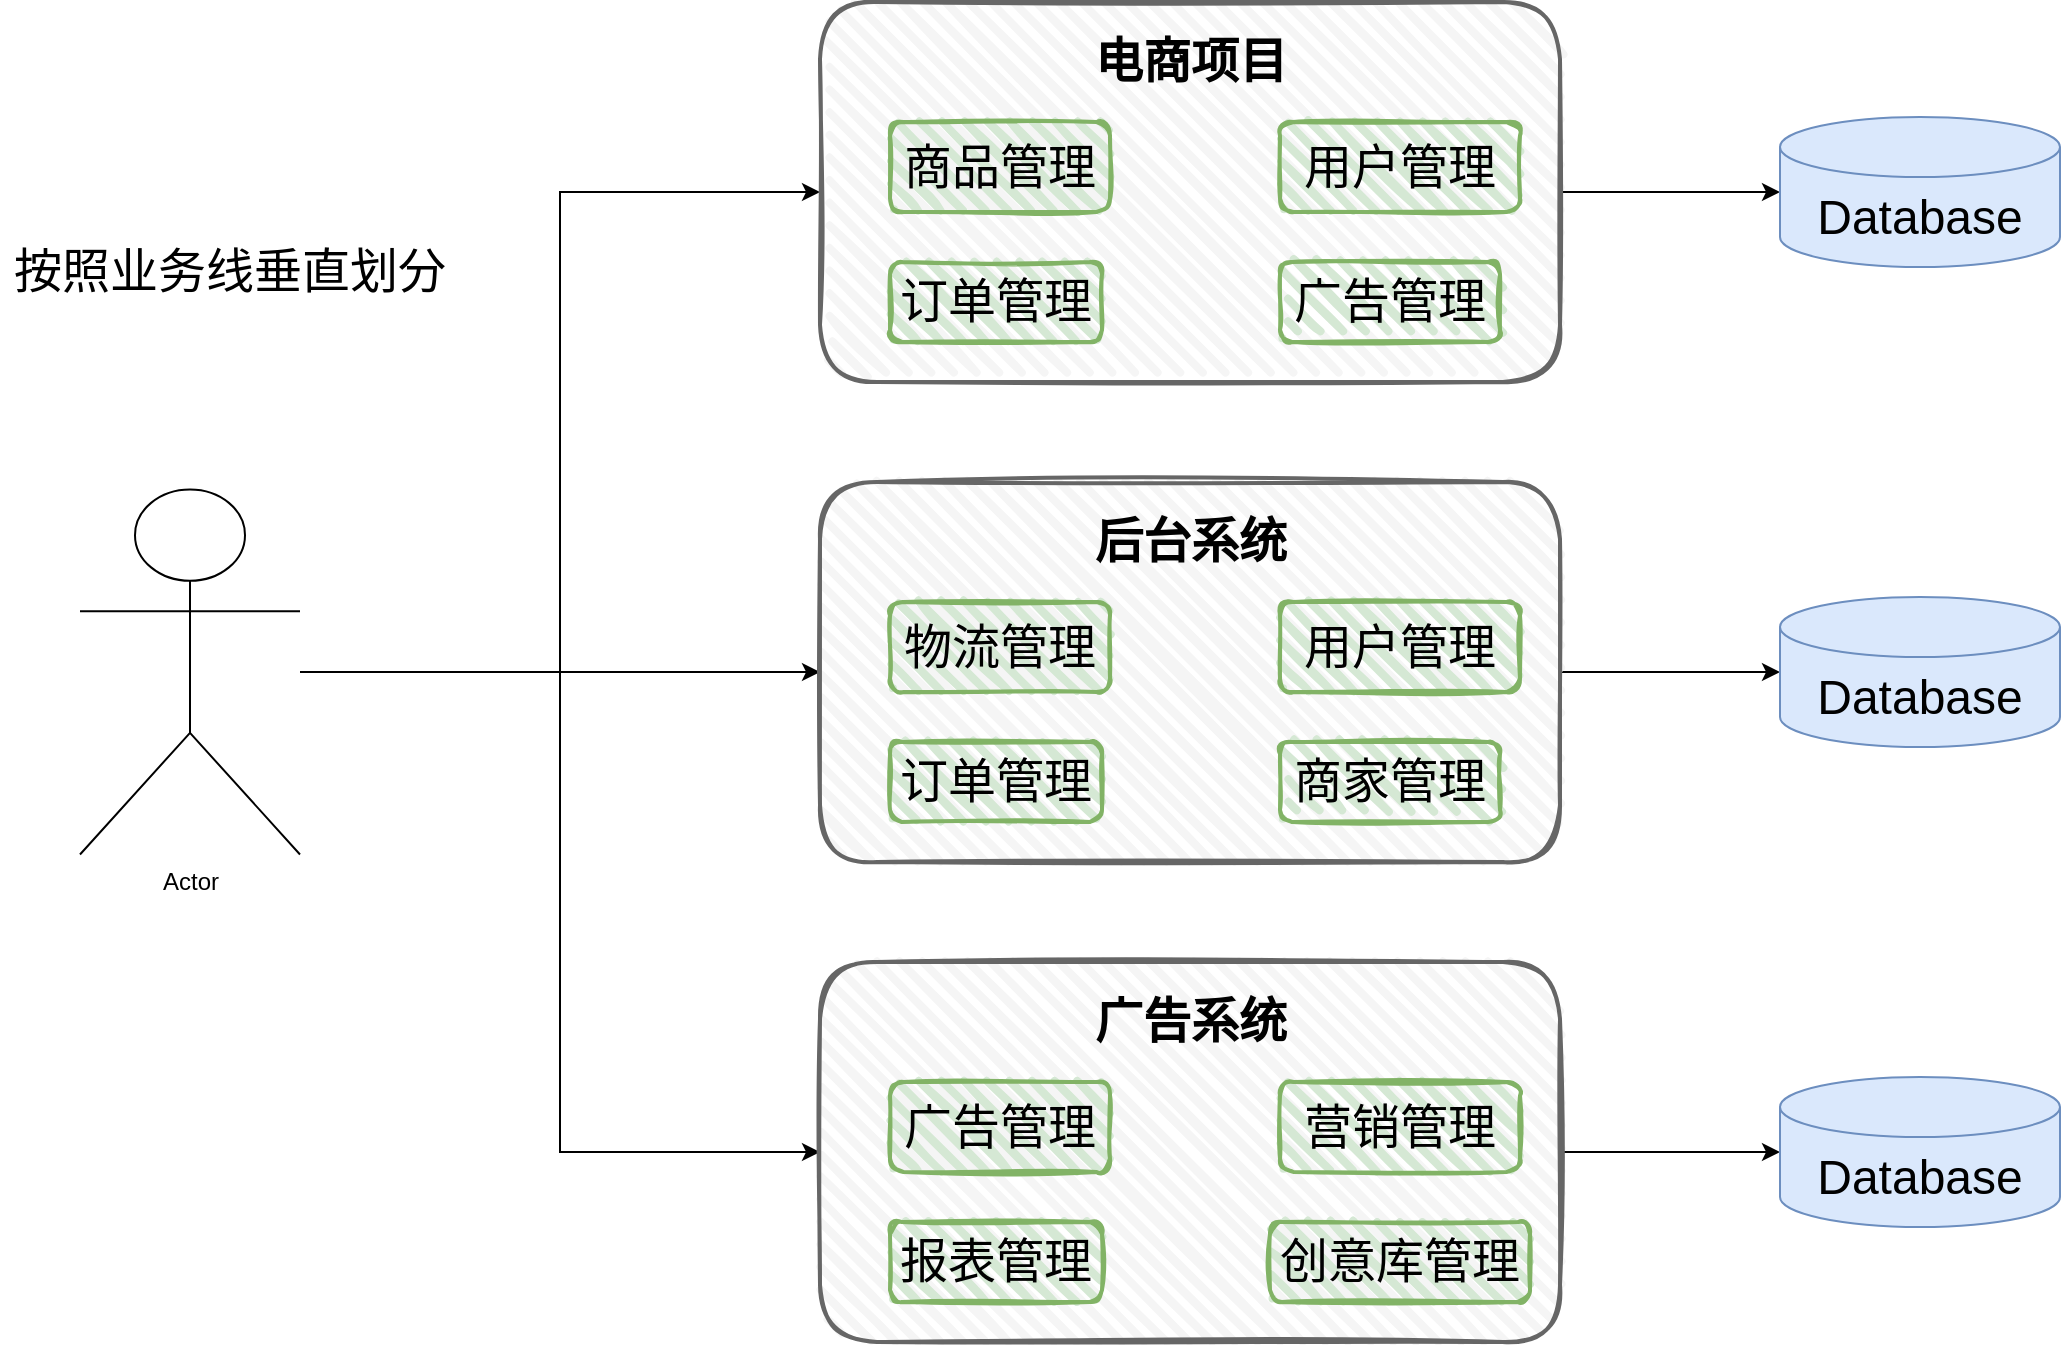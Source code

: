 <mxfile version="20.8.5" type="github">
  <diagram id="1hNGyAhoktvIWEDg35Iw" name="第 1 页">
    <mxGraphModel dx="2442" dy="758" grid="1" gridSize="10" guides="1" tooltips="1" connect="1" arrows="1" fold="1" page="1" pageScale="1" pageWidth="827" pageHeight="1169" math="0" shadow="0">
      <root>
        <mxCell id="0" />
        <mxCell id="1" parent="0" />
        <mxCell id="P1cmPxdHv0IeEAoGRU_N-33" style="edgeStyle=orthogonalEdgeStyle;rounded=0;orthogonalLoop=1;jettySize=auto;html=1;entryX=0;entryY=0.5;entryDx=0;entryDy=0;" edge="1" parent="1" source="P1cmPxdHv0IeEAoGRU_N-2" target="P1cmPxdHv0IeEAoGRU_N-14">
          <mxGeometry relative="1" as="geometry" />
        </mxCell>
        <mxCell id="P1cmPxdHv0IeEAoGRU_N-34" style="edgeStyle=orthogonalEdgeStyle;rounded=0;orthogonalLoop=1;jettySize=auto;html=1;entryX=0;entryY=0.5;entryDx=0;entryDy=0;" edge="1" parent="1" source="P1cmPxdHv0IeEAoGRU_N-2" target="P1cmPxdHv0IeEAoGRU_N-5">
          <mxGeometry relative="1" as="geometry" />
        </mxCell>
        <mxCell id="P1cmPxdHv0IeEAoGRU_N-35" style="edgeStyle=orthogonalEdgeStyle;rounded=0;orthogonalLoop=1;jettySize=auto;html=1;entryX=0;entryY=0.5;entryDx=0;entryDy=0;" edge="1" parent="1" source="P1cmPxdHv0IeEAoGRU_N-2" target="P1cmPxdHv0IeEAoGRU_N-22">
          <mxGeometry relative="1" as="geometry" />
        </mxCell>
        <mxCell id="P1cmPxdHv0IeEAoGRU_N-2" value="Actor" style="shape=umlActor;verticalLabelPosition=bottom;verticalAlign=top;html=1;outlineConnect=0;" vertex="1" parent="1">
          <mxGeometry x="-110" y="303.75" width="110" height="182.5" as="geometry" />
        </mxCell>
        <mxCell id="P1cmPxdHv0IeEAoGRU_N-4" style="edgeStyle=orthogonalEdgeStyle;rounded=0;orthogonalLoop=1;jettySize=auto;html=1;entryX=0;entryY=0.5;entryDx=0;entryDy=0;entryPerimeter=0;fontSize=24;" edge="1" parent="1" source="P1cmPxdHv0IeEAoGRU_N-5" target="P1cmPxdHv0IeEAoGRU_N-11">
          <mxGeometry relative="1" as="geometry" />
        </mxCell>
        <mxCell id="P1cmPxdHv0IeEAoGRU_N-5" value="" style="rounded=1;whiteSpace=wrap;html=1;strokeWidth=2;fillWeight=4;hachureGap=8;hachureAngle=45;sketch=1;fontSize=24;fillColor=#f5f5f5;fontColor=#333333;strokeColor=#666666;" vertex="1" parent="1">
          <mxGeometry x="260" y="60" width="370" height="190" as="geometry" />
        </mxCell>
        <mxCell id="P1cmPxdHv0IeEAoGRU_N-6" value="电商项目" style="text;strokeColor=none;fillColor=none;html=1;fontSize=24;fontStyle=1;verticalAlign=middle;align=center;" vertex="1" parent="1">
          <mxGeometry x="395" y="70" width="100" height="40" as="geometry" />
        </mxCell>
        <mxCell id="P1cmPxdHv0IeEAoGRU_N-7" value="商品管理" style="rounded=1;whiteSpace=wrap;html=1;strokeWidth=2;fillWeight=4;hachureGap=8;hachureAngle=45;fillColor=#d5e8d4;sketch=1;fontSize=24;strokeColor=#82b366;" vertex="1" parent="1">
          <mxGeometry x="295" y="120" width="110" height="45" as="geometry" />
        </mxCell>
        <mxCell id="P1cmPxdHv0IeEAoGRU_N-8" value="订单管理" style="rounded=1;whiteSpace=wrap;html=1;strokeWidth=2;fillWeight=4;hachureGap=8;hachureAngle=45;fillColor=#d5e8d4;sketch=1;fontSize=24;strokeColor=#82b366;" vertex="1" parent="1">
          <mxGeometry x="295" y="190" width="106" height="40" as="geometry" />
        </mxCell>
        <mxCell id="P1cmPxdHv0IeEAoGRU_N-9" value="用户管理" style="rounded=1;whiteSpace=wrap;html=1;strokeWidth=2;fillWeight=4;hachureGap=8;hachureAngle=45;fillColor=#d5e8d4;sketch=1;fontSize=24;strokeColor=#82b366;" vertex="1" parent="1">
          <mxGeometry x="490" y="120" width="120" height="45" as="geometry" />
        </mxCell>
        <mxCell id="P1cmPxdHv0IeEAoGRU_N-10" value="广告管理" style="rounded=1;whiteSpace=wrap;html=1;strokeWidth=2;fillWeight=4;hachureGap=8;hachureAngle=45;fillColor=#d5e8d4;sketch=1;fontSize=24;strokeColor=#82b366;" vertex="1" parent="1">
          <mxGeometry x="490" y="190" width="110" height="40" as="geometry" />
        </mxCell>
        <mxCell id="P1cmPxdHv0IeEAoGRU_N-11" value="Database" style="shape=cylinder3;whiteSpace=wrap;html=1;boundedLbl=1;backgroundOutline=1;size=15;fontSize=24;fillColor=#dae8fc;strokeColor=#6c8ebf;" vertex="1" parent="1">
          <mxGeometry x="740" y="117.5" width="140" height="75" as="geometry" />
        </mxCell>
        <mxCell id="P1cmPxdHv0IeEAoGRU_N-13" style="edgeStyle=orthogonalEdgeStyle;rounded=0;orthogonalLoop=1;jettySize=auto;html=1;entryX=0;entryY=0.5;entryDx=0;entryDy=0;entryPerimeter=0;fontSize=24;" edge="1" parent="1" source="P1cmPxdHv0IeEAoGRU_N-14" target="P1cmPxdHv0IeEAoGRU_N-20">
          <mxGeometry relative="1" as="geometry" />
        </mxCell>
        <mxCell id="P1cmPxdHv0IeEAoGRU_N-14" value="" style="rounded=1;whiteSpace=wrap;html=1;strokeWidth=2;fillWeight=4;hachureGap=8;hachureAngle=45;sketch=1;fontSize=24;fillColor=#f5f5f5;fontColor=#333333;strokeColor=#666666;" vertex="1" parent="1">
          <mxGeometry x="260" y="300" width="370" height="190" as="geometry" />
        </mxCell>
        <mxCell id="P1cmPxdHv0IeEAoGRU_N-15" value="后台系统" style="text;strokeColor=none;fillColor=none;html=1;fontSize=24;fontStyle=1;verticalAlign=middle;align=center;" vertex="1" parent="1">
          <mxGeometry x="395" y="310" width="100" height="40" as="geometry" />
        </mxCell>
        <mxCell id="P1cmPxdHv0IeEAoGRU_N-16" value="物流管理" style="rounded=1;whiteSpace=wrap;html=1;strokeWidth=2;fillWeight=4;hachureGap=8;hachureAngle=45;fillColor=#d5e8d4;sketch=1;fontSize=24;strokeColor=#82b366;" vertex="1" parent="1">
          <mxGeometry x="295" y="360" width="110" height="45" as="geometry" />
        </mxCell>
        <mxCell id="P1cmPxdHv0IeEAoGRU_N-17" value="订单管理" style="rounded=1;whiteSpace=wrap;html=1;strokeWidth=2;fillWeight=4;hachureGap=8;hachureAngle=45;fillColor=#d5e8d4;sketch=1;fontSize=24;strokeColor=#82b366;" vertex="1" parent="1">
          <mxGeometry x="295" y="430" width="106" height="40" as="geometry" />
        </mxCell>
        <mxCell id="P1cmPxdHv0IeEAoGRU_N-18" value="用户管理" style="rounded=1;whiteSpace=wrap;html=1;strokeWidth=2;fillWeight=4;hachureGap=8;hachureAngle=45;fillColor=#d5e8d4;sketch=1;fontSize=24;strokeColor=#82b366;" vertex="1" parent="1">
          <mxGeometry x="490" y="360" width="120" height="45" as="geometry" />
        </mxCell>
        <mxCell id="P1cmPxdHv0IeEAoGRU_N-19" value="商家管理" style="rounded=1;whiteSpace=wrap;html=1;strokeWidth=2;fillWeight=4;hachureGap=8;hachureAngle=45;fillColor=#d5e8d4;sketch=1;fontSize=24;strokeColor=#82b366;" vertex="1" parent="1">
          <mxGeometry x="490" y="430" width="110" height="40" as="geometry" />
        </mxCell>
        <mxCell id="P1cmPxdHv0IeEAoGRU_N-20" value="Database" style="shape=cylinder3;whiteSpace=wrap;html=1;boundedLbl=1;backgroundOutline=1;size=15;fontSize=24;fillColor=#dae8fc;strokeColor=#6c8ebf;" vertex="1" parent="1">
          <mxGeometry x="740" y="357.5" width="140" height="75" as="geometry" />
        </mxCell>
        <mxCell id="P1cmPxdHv0IeEAoGRU_N-21" style="edgeStyle=orthogonalEdgeStyle;rounded=0;orthogonalLoop=1;jettySize=auto;html=1;entryX=0;entryY=0.5;entryDx=0;entryDy=0;entryPerimeter=0;fontSize=24;" edge="1" parent="1" source="P1cmPxdHv0IeEAoGRU_N-22" target="P1cmPxdHv0IeEAoGRU_N-28">
          <mxGeometry relative="1" as="geometry" />
        </mxCell>
        <mxCell id="P1cmPxdHv0IeEAoGRU_N-22" value="" style="rounded=1;whiteSpace=wrap;html=1;strokeWidth=2;fillWeight=4;hachureGap=8;hachureAngle=45;sketch=1;fontSize=24;fillColor=#f5f5f5;fontColor=#333333;strokeColor=#666666;" vertex="1" parent="1">
          <mxGeometry x="260" y="540" width="370" height="190" as="geometry" />
        </mxCell>
        <mxCell id="P1cmPxdHv0IeEAoGRU_N-23" value="广告系统" style="text;strokeColor=none;fillColor=none;html=1;fontSize=24;fontStyle=1;verticalAlign=middle;align=center;" vertex="1" parent="1">
          <mxGeometry x="395" y="550" width="100" height="40" as="geometry" />
        </mxCell>
        <mxCell id="P1cmPxdHv0IeEAoGRU_N-24" value="广告管理" style="rounded=1;whiteSpace=wrap;html=1;strokeWidth=2;fillWeight=4;hachureGap=8;hachureAngle=45;fillColor=#d5e8d4;sketch=1;fontSize=24;strokeColor=#82b366;" vertex="1" parent="1">
          <mxGeometry x="295" y="600" width="110" height="45" as="geometry" />
        </mxCell>
        <mxCell id="P1cmPxdHv0IeEAoGRU_N-25" value="报表管理" style="rounded=1;whiteSpace=wrap;html=1;strokeWidth=2;fillWeight=4;hachureGap=8;hachureAngle=45;fillColor=#d5e8d4;sketch=1;fontSize=24;strokeColor=#82b366;" vertex="1" parent="1">
          <mxGeometry x="295" y="670" width="106" height="40" as="geometry" />
        </mxCell>
        <mxCell id="P1cmPxdHv0IeEAoGRU_N-26" value="营销管理" style="rounded=1;whiteSpace=wrap;html=1;strokeWidth=2;fillWeight=4;hachureGap=8;hachureAngle=45;fillColor=#d5e8d4;sketch=1;fontSize=24;strokeColor=#82b366;" vertex="1" parent="1">
          <mxGeometry x="490" y="600" width="120" height="45" as="geometry" />
        </mxCell>
        <mxCell id="P1cmPxdHv0IeEAoGRU_N-27" value="创意库管理" style="rounded=1;whiteSpace=wrap;html=1;strokeWidth=2;fillWeight=4;hachureGap=8;hachureAngle=45;fillColor=#d5e8d4;sketch=1;fontSize=24;strokeColor=#82b366;" vertex="1" parent="1">
          <mxGeometry x="485" y="670" width="130" height="40" as="geometry" />
        </mxCell>
        <mxCell id="P1cmPxdHv0IeEAoGRU_N-28" value="Database" style="shape=cylinder3;whiteSpace=wrap;html=1;boundedLbl=1;backgroundOutline=1;size=15;fontSize=24;fillColor=#dae8fc;strokeColor=#6c8ebf;" vertex="1" parent="1">
          <mxGeometry x="740" y="597.5" width="140" height="75" as="geometry" />
        </mxCell>
        <mxCell id="P1cmPxdHv0IeEAoGRU_N-36" value="&lt;font style=&quot;font-size: 24px;&quot;&gt;按照业务线垂直划分&lt;/font&gt;" style="text;html=1;strokeColor=none;fillColor=none;align=center;verticalAlign=middle;whiteSpace=wrap;rounded=0;" vertex="1" parent="1">
          <mxGeometry x="-150" y="180" width="230" height="30" as="geometry" />
        </mxCell>
      </root>
    </mxGraphModel>
  </diagram>
</mxfile>

